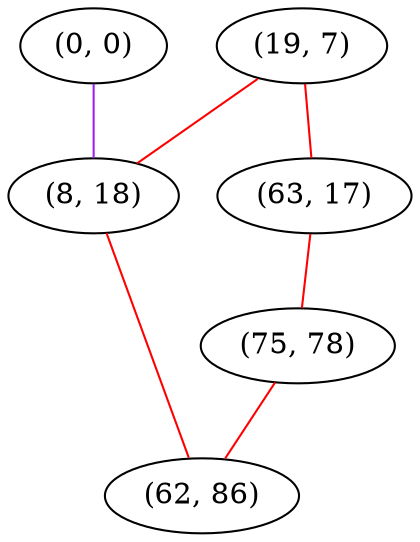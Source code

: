 graph "" {
"(0, 0)";
"(19, 7)";
"(63, 17)";
"(8, 18)";
"(75, 78)";
"(62, 86)";
"(0, 0)" -- "(8, 18)"  [color=purple, key=0, weight=4];
"(19, 7)" -- "(8, 18)"  [color=red, key=0, weight=1];
"(19, 7)" -- "(63, 17)"  [color=red, key=0, weight=1];
"(63, 17)" -- "(75, 78)"  [color=red, key=0, weight=1];
"(8, 18)" -- "(62, 86)"  [color=red, key=0, weight=1];
"(75, 78)" -- "(62, 86)"  [color=red, key=0, weight=1];
}

